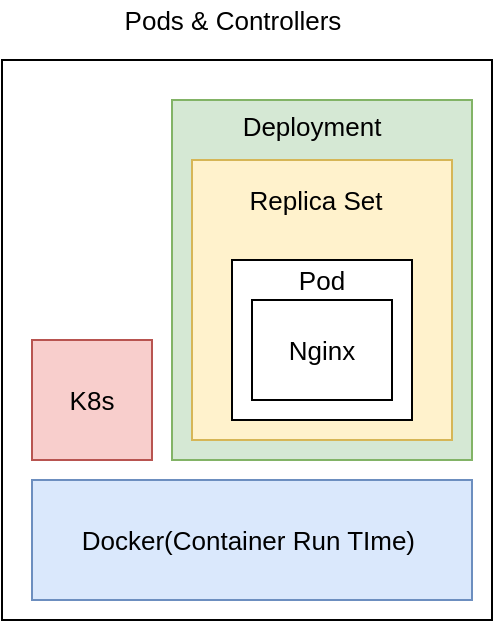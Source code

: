 <mxfile version="18.0.6" type="device" pages="2"><diagram id="HtEJY53MmbjQ3tsbljuF" name="Page-1"><mxGraphModel dx="1422" dy="878" grid="1" gridSize="10" guides="1" tooltips="1" connect="1" arrows="1" fold="1" page="1" pageScale="1" pageWidth="850" pageHeight="1100" math="0" shadow="0"><root><mxCell id="0"/><mxCell id="1" parent="0"/><mxCell id="SwyqeuiKNYTdVE5nKa6j-1" value="" style="rounded=0;whiteSpace=wrap;html=1;fontSize=13;" parent="1" vertex="1"><mxGeometry x="265" y="100" width="245" height="280" as="geometry"/></mxCell><mxCell id="SwyqeuiKNYTdVE5nKa6j-5" value="" style="rounded=0;whiteSpace=wrap;html=1;fillColor=#d5e8d4;strokeColor=#82b366;fontSize=13;" parent="1" vertex="1"><mxGeometry x="350" y="120" width="150" height="180" as="geometry"/></mxCell><mxCell id="SwyqeuiKNYTdVE5nKa6j-12" value="" style="rounded=0;whiteSpace=wrap;html=1;fillColor=#fff2cc;strokeColor=#d6b656;fontSize=13;" parent="1" vertex="1"><mxGeometry x="360" y="150" width="130" height="140" as="geometry"/></mxCell><mxCell id="SwyqeuiKNYTdVE5nKa6j-2" value="" style="rounded=0;whiteSpace=wrap;html=1;fillColor=#dae8fc;strokeColor=#6c8ebf;fontSize=13;" parent="1" vertex="1"><mxGeometry x="280" y="310" width="220" height="60" as="geometry"/></mxCell><mxCell id="SwyqeuiKNYTdVE5nKa6j-3" value="Docker(Container Run TIme)&amp;nbsp;" style="text;html=1;strokeColor=none;fillColor=none;align=center;verticalAlign=middle;whiteSpace=wrap;rounded=0;fontSize=13;" parent="1" vertex="1"><mxGeometry x="300" y="330" width="180" height="20" as="geometry"/></mxCell><mxCell id="SwyqeuiKNYTdVE5nKa6j-4" value="K8s" style="rounded=0;whiteSpace=wrap;html=1;fillColor=#f8cecc;strokeColor=#b85450;fontSize=13;" parent="1" vertex="1"><mxGeometry x="280" y="240" width="60" height="60" as="geometry"/></mxCell><mxCell id="SwyqeuiKNYTdVE5nKa6j-6" value="" style="rounded=0;whiteSpace=wrap;html=1;fontSize=13;" parent="1" vertex="1"><mxGeometry x="380" y="200" width="90" height="80" as="geometry"/></mxCell><mxCell id="SwyqeuiKNYTdVE5nKa6j-7" value="Deployment" style="text;html=1;strokeColor=none;fillColor=none;align=center;verticalAlign=middle;whiteSpace=wrap;rounded=0;fontSize=13;" parent="1" vertex="1"><mxGeometry x="400" y="123" width="40" height="20" as="geometry"/></mxCell><mxCell id="SwyqeuiKNYTdVE5nKa6j-8" value="Pod" style="text;html=1;strokeColor=none;fillColor=none;align=center;verticalAlign=middle;whiteSpace=wrap;rounded=0;fontSize=13;" parent="1" vertex="1"><mxGeometry x="405" y="200" width="40" height="20" as="geometry"/></mxCell><mxCell id="SwyqeuiKNYTdVE5nKa6j-9" value="" style="rounded=0;whiteSpace=wrap;html=1;fontSize=13;" parent="1" vertex="1"><mxGeometry x="390" y="220" width="70" height="50" as="geometry"/></mxCell><mxCell id="SwyqeuiKNYTdVE5nKa6j-10" value="Nginx" style="text;html=1;strokeColor=none;fillColor=none;align=center;verticalAlign=middle;whiteSpace=wrap;rounded=0;fontSize=13;" parent="1" vertex="1"><mxGeometry x="405" y="235" width="40" height="20" as="geometry"/></mxCell><mxCell id="SwyqeuiKNYTdVE5nKa6j-11" value="Pods &amp;amp; Controllers" style="text;html=1;strokeColor=none;fillColor=none;align=center;verticalAlign=middle;whiteSpace=wrap;rounded=0;fontSize=13;" parent="1" vertex="1"><mxGeometry x="312.5" y="70" width="135" height="20" as="geometry"/></mxCell><mxCell id="SwyqeuiKNYTdVE5nKa6j-13" value="Replica Set" style="text;html=1;strokeColor=none;fillColor=none;align=center;verticalAlign=middle;whiteSpace=wrap;rounded=0;fontSize=13;" parent="1" vertex="1"><mxGeometry x="387" y="160" width="70" height="20" as="geometry"/></mxCell></root></mxGraphModel></diagram><diagram id="9m7cvgv07axM138qffA0" name="Page-2"><mxGraphModel dx="1422" dy="878" grid="1" gridSize="10" guides="1" tooltips="1" connect="1" arrows="1" fold="1" page="1" pageScale="1" pageWidth="850" pageHeight="1100" math="0" shadow="0"><root><mxCell id="0"/><mxCell id="1" parent="0"/><mxCell id="K_XcicqvNDWpE2CmbqXe-14" value="" style="rounded=1;whiteSpace=wrap;html=1;fillColor=#ffe6cc;strokeColor=#d79b00;" vertex="1" parent="1"><mxGeometry x="86" y="330" width="200" height="230" as="geometry"/></mxCell><mxCell id="K_XcicqvNDWpE2CmbqXe-15" value="Worker Node" style="text;html=1;strokeColor=none;fillColor=none;align=center;verticalAlign=middle;whiteSpace=wrap;rounded=0;" vertex="1" parent="1"><mxGeometry x="92" y="517" width="160" height="30" as="geometry"/></mxCell><mxCell id="K_XcicqvNDWpE2CmbqXe-20" value="" style="rounded=1;whiteSpace=wrap;html=1;fillColor=#fff2cc;strokeColor=#d6b656;" vertex="1" parent="1"><mxGeometry x="122" y="370" width="128" height="140" as="geometry"/></mxCell><mxCell id="K_XcicqvNDWpE2CmbqXe-22" value="container" style="rounded=1;whiteSpace=wrap;html=1;fillColor=#f8cecc;strokeColor=#b85450;" vertex="1" parent="1"><mxGeometry x="141" y="410" width="90" height="70" as="geometry"/></mxCell><mxCell id="K_XcicqvNDWpE2CmbqXe-23" value="POD" style="text;html=1;strokeColor=none;fillColor=none;align=center;verticalAlign=middle;whiteSpace=wrap;rounded=0;" vertex="1" parent="1"><mxGeometry x="127" y="380" width="60" height="30" as="geometry"/></mxCell><mxCell id="K_XcicqvNDWpE2CmbqXe-24" value="" style="sketch=0;html=1;dashed=0;whitespace=wrap;fillColor=#2875E2;strokeColor=#ffffff;points=[[0.005,0.63,0],[0.1,0.2,0],[0.9,0.2,0],[0.5,0,0],[0.995,0.63,0],[0.72,0.99,0],[0.5,1,0],[0.28,0.99,0]];shape=mxgraph.kubernetes.icon;prIcon=user" vertex="1" parent="1"><mxGeometry x="110" y="273" width="50" height="48" as="geometry"/></mxCell><mxCell id="K_XcicqvNDWpE2CmbqXe-25" value="" style="sketch=0;html=1;dashed=0;whitespace=wrap;fillColor=#2875E2;strokeColor=#ffffff;points=[[0.005,0.63,0],[0.1,0.2,0],[0.9,0.2,0],[0.5,0,0],[0.995,0.63,0],[0.72,0.99,0],[0.5,1,0],[0.28,0.99,0]];shape=mxgraph.kubernetes.icon;prIcon=user" vertex="1" parent="1"><mxGeometry x="180" y="272" width="50" height="48" as="geometry"/></mxCell><mxCell id="K_XcicqvNDWpE2CmbqXe-34" value="" style="sketch=0;html=1;dashed=0;whitespace=wrap;fillColor=#2875E2;strokeColor=#ffffff;points=[[0.005,0.63,0],[0.1,0.2,0],[0.9,0.2,0],[0.5,0,0],[0.995,0.63,0],[0.72,0.99,0],[0.5,1,0],[0.28,0.99,0]];shape=mxgraph.kubernetes.icon;prIcon=user" vertex="1" parent="1"><mxGeometry x="490" y="269" width="50" height="48" as="geometry"/></mxCell><mxCell id="K_XcicqvNDWpE2CmbqXe-35" value="" style="sketch=0;html=1;dashed=0;whitespace=wrap;fillColor=#2875E2;strokeColor=#ffffff;points=[[0.005,0.63,0],[0.1,0.2,0],[0.9,0.2,0],[0.5,0,0],[0.995,0.63,0],[0.72,0.99,0],[0.5,1,0],[0.28,0.99,0]];shape=mxgraph.kubernetes.icon;prIcon=user" vertex="1" parent="1"><mxGeometry x="550" y="269" width="50" height="48" as="geometry"/></mxCell><mxCell id="K_XcicqvNDWpE2CmbqXe-36" value="" style="sketch=0;html=1;dashed=0;whitespace=wrap;fillColor=#2875E2;strokeColor=#ffffff;points=[[0.005,0.63,0],[0.1,0.2,0],[0.9,0.2,0],[0.5,0,0],[0.995,0.63,0],[0.72,0.99,0],[0.5,1,0],[0.28,0.99,0]];shape=mxgraph.kubernetes.icon;prIcon=user" vertex="1" parent="1"><mxGeometry x="610" y="269" width="50" height="48" as="geometry"/></mxCell><mxCell id="K_XcicqvNDWpE2CmbqXe-37" value="" style="sketch=0;html=1;dashed=0;whitespace=wrap;fillColor=#2875E2;strokeColor=#ffffff;points=[[0.005,0.63,0],[0.1,0.2,0],[0.9,0.2,0],[0.5,0,0],[0.995,0.63,0],[0.72,0.99,0],[0.5,1,0],[0.28,0.99,0]];shape=mxgraph.kubernetes.icon;prIcon=user" vertex="1" parent="1"><mxGeometry x="669" y="269" width="50" height="48" as="geometry"/></mxCell><mxCell id="K_XcicqvNDWpE2CmbqXe-50" value="" style="rounded=1;whiteSpace=wrap;html=1;fillColor=#ffe6cc;strokeColor=#d79b00;" vertex="1" parent="1"><mxGeometry x="420" y="330" width="390" height="230" as="geometry"/></mxCell><mxCell id="K_XcicqvNDWpE2CmbqXe-51" value="Worker Node" style="text;html=1;strokeColor=none;fillColor=none;align=center;verticalAlign=middle;whiteSpace=wrap;rounded=0;" vertex="1" parent="1"><mxGeometry x="520" y="526" width="160" height="30" as="geometry"/></mxCell><mxCell id="K_XcicqvNDWpE2CmbqXe-52" value="" style="rounded=1;whiteSpace=wrap;html=1;fillColor=#fff2cc;strokeColor=#d6b656;" vertex="1" parent="1"><mxGeometry x="456" y="370" width="128" height="140" as="geometry"/></mxCell><mxCell id="K_XcicqvNDWpE2CmbqXe-53" value="container" style="rounded=1;whiteSpace=wrap;html=1;fillColor=#f8cecc;strokeColor=#b85450;" vertex="1" parent="1"><mxGeometry x="475" y="410" width="90" height="70" as="geometry"/></mxCell><mxCell id="K_XcicqvNDWpE2CmbqXe-54" value="POD" style="text;html=1;strokeColor=none;fillColor=none;align=center;verticalAlign=middle;whiteSpace=wrap;rounded=0;" vertex="1" parent="1"><mxGeometry x="461" y="380" width="60" height="30" as="geometry"/></mxCell><mxCell id="K_XcicqvNDWpE2CmbqXe-55" value="" style="rounded=1;whiteSpace=wrap;html=1;fillColor=#fff2cc;strokeColor=#d6b656;" vertex="1" parent="1"><mxGeometry x="650" y="370" width="128" height="140" as="geometry"/></mxCell><mxCell id="K_XcicqvNDWpE2CmbqXe-56" value="container" style="rounded=1;whiteSpace=wrap;html=1;fillColor=#f8cecc;strokeColor=#b85450;" vertex="1" parent="1"><mxGeometry x="669" y="410" width="90" height="70" as="geometry"/></mxCell><mxCell id="K_XcicqvNDWpE2CmbqXe-57" value="POD" style="text;html=1;strokeColor=none;fillColor=none;align=center;verticalAlign=middle;whiteSpace=wrap;rounded=0;" vertex="1" parent="1"><mxGeometry x="655" y="380" width="60" height="30" as="geometry"/></mxCell><mxCell id="K_XcicqvNDWpE2CmbqXe-58" value="As the traffic increases we can handle it by increasing the number of pods" style="text;html=1;strokeColor=none;fillColor=none;align=center;verticalAlign=middle;whiteSpace=wrap;rounded=0;fontSize=16;" vertex="1" parent="1"><mxGeometry x="187" y="590" width="443" height="40" as="geometry"/></mxCell></root></mxGraphModel></diagram></mxfile>